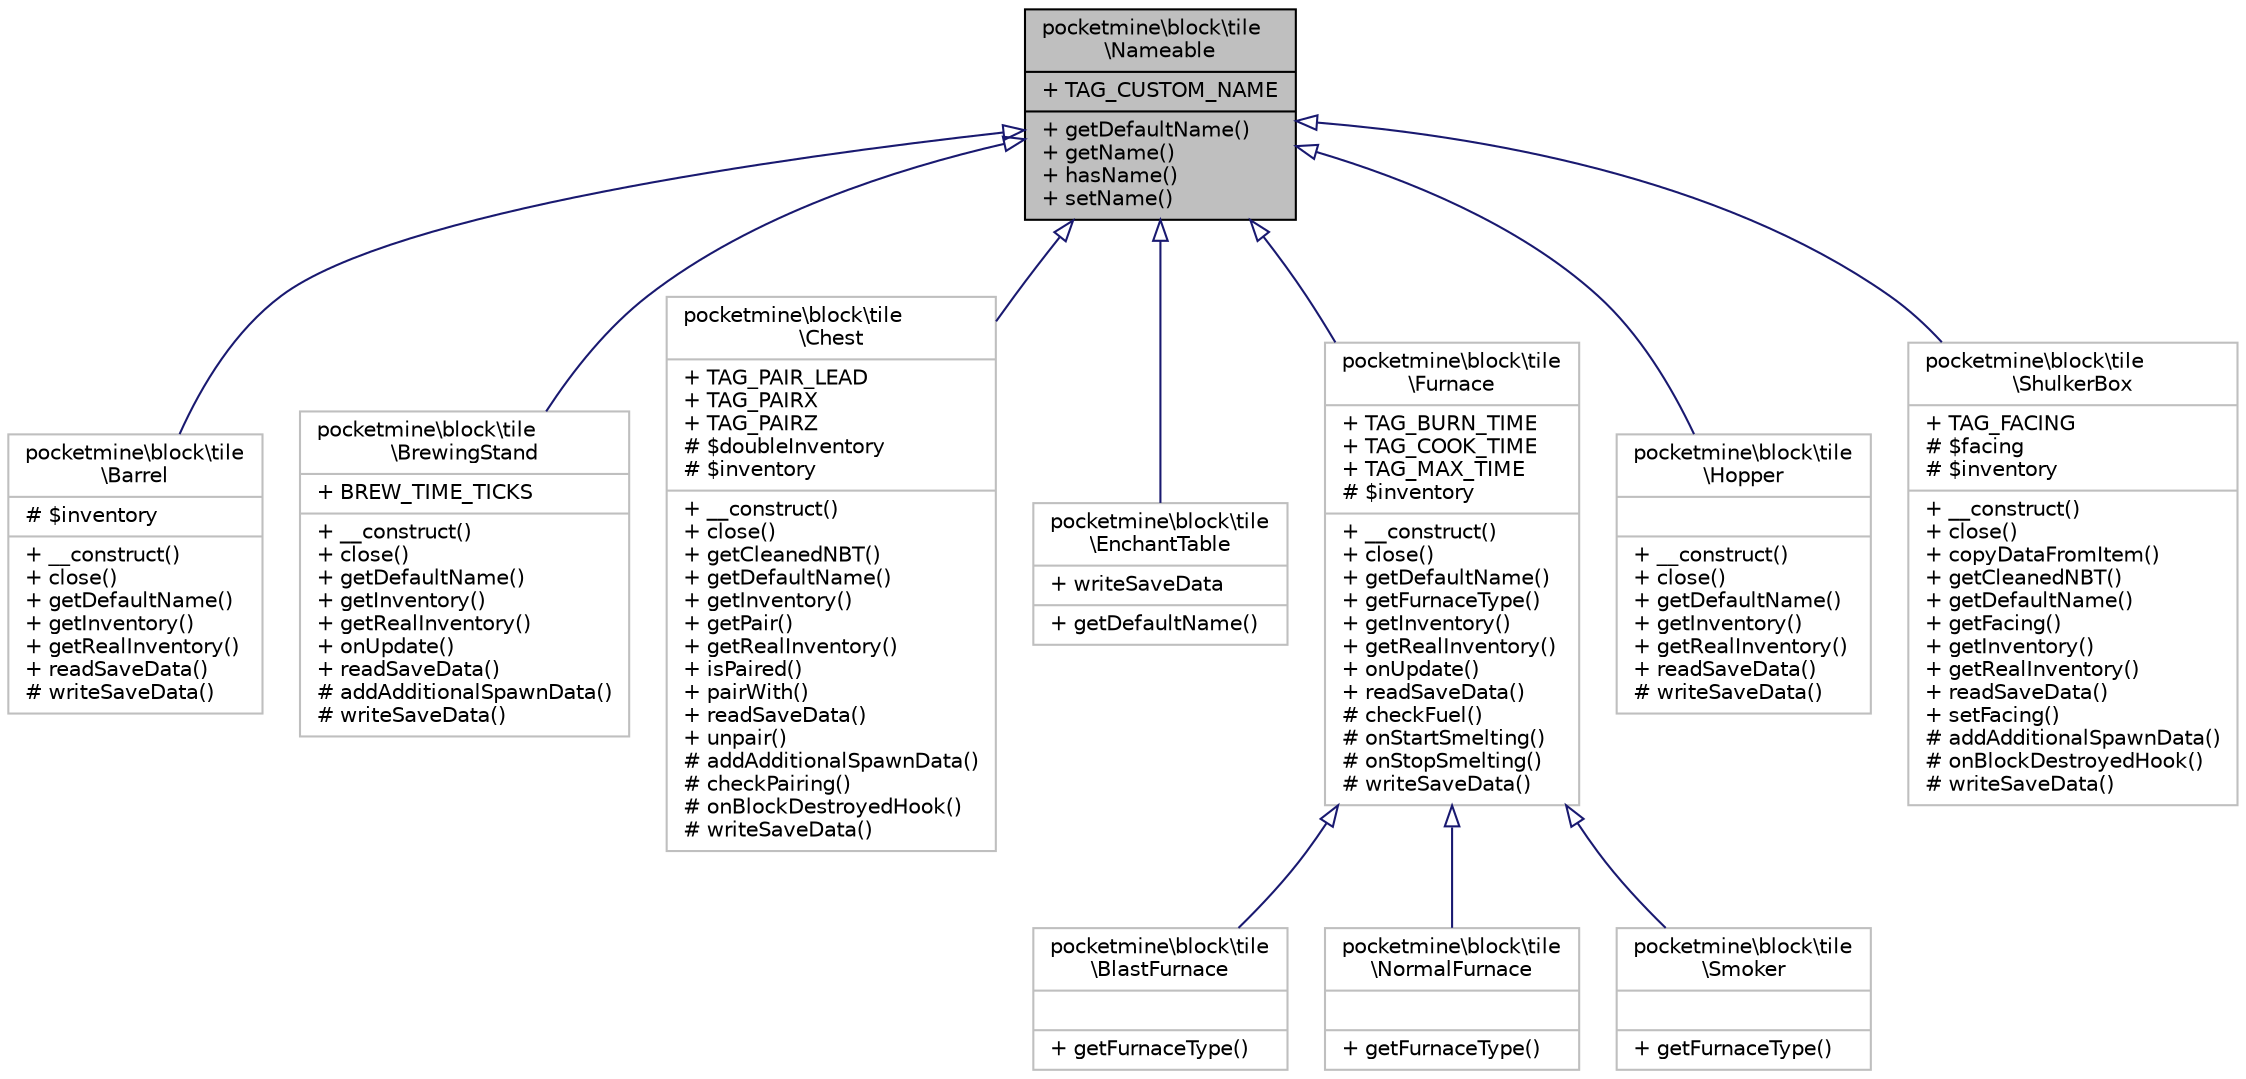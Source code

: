digraph "pocketmine\block\tile\Nameable"
{
 // INTERACTIVE_SVG=YES
 // LATEX_PDF_SIZE
  edge [fontname="Helvetica",fontsize="10",labelfontname="Helvetica",labelfontsize="10"];
  node [fontname="Helvetica",fontsize="10",shape=record];
  Node1 [label="{pocketmine\\block\\tile\l\\Nameable\n|+ TAG_CUSTOM_NAME\l|+ getDefaultName()\l+ getName()\l+ hasName()\l+ setName()\l}",height=0.2,width=0.4,color="black", fillcolor="grey75", style="filled", fontcolor="black",tooltip=" "];
  Node1 -> Node2 [dir="back",color="midnightblue",fontsize="10",style="solid",arrowtail="onormal",fontname="Helvetica"];
  Node2 [label="{pocketmine\\block\\tile\l\\Barrel\n|# $inventory\l|+ __construct()\l+ close()\l+ getDefaultName()\l+ getInventory()\l+ getRealInventory()\l+ readSaveData()\l# writeSaveData()\l}",height=0.2,width=0.4,color="grey75", fillcolor="white", style="filled",URL="$d4/dcc/classpocketmine_1_1block_1_1tile_1_1_barrel.html",tooltip=" "];
  Node1 -> Node3 [dir="back",color="midnightblue",fontsize="10",style="solid",arrowtail="onormal",fontname="Helvetica"];
  Node3 [label="{pocketmine\\block\\tile\l\\BrewingStand\n|+ BREW_TIME_TICKS\l|+ __construct()\l+ close()\l+ getDefaultName()\l+ getInventory()\l+ getRealInventory()\l+ onUpdate()\l+ readSaveData()\l# addAdditionalSpawnData()\l# writeSaveData()\l}",height=0.2,width=0.4,color="grey75", fillcolor="white", style="filled",URL="$d3/d41/classpocketmine_1_1block_1_1tile_1_1_brewing_stand.html",tooltip=" "];
  Node1 -> Node4 [dir="back",color="midnightblue",fontsize="10",style="solid",arrowtail="onormal",fontname="Helvetica"];
  Node4 [label="{pocketmine\\block\\tile\l\\Chest\n|+ TAG_PAIR_LEAD\l+ TAG_PAIRX\l+ TAG_PAIRZ\l# $doubleInventory\l# $inventory\l|+ __construct()\l+ close()\l+ getCleanedNBT()\l+ getDefaultName()\l+ getInventory()\l+ getPair()\l+ getRealInventory()\l+ isPaired()\l+ pairWith()\l+ readSaveData()\l+ unpair()\l# addAdditionalSpawnData()\l# checkPairing()\l# onBlockDestroyedHook()\l# writeSaveData()\l}",height=0.2,width=0.4,color="grey75", fillcolor="white", style="filled",URL="$d9/d64/classpocketmine_1_1block_1_1tile_1_1_chest.html",tooltip=" "];
  Node1 -> Node5 [dir="back",color="midnightblue",fontsize="10",style="solid",arrowtail="onormal",fontname="Helvetica"];
  Node5 [label="{pocketmine\\block\\tile\l\\EnchantTable\n|+ writeSaveData\l|+ getDefaultName()\l}",height=0.2,width=0.4,color="grey75", fillcolor="white", style="filled",URL="$df/d38/classpocketmine_1_1block_1_1tile_1_1_enchant_table.html",tooltip=" "];
  Node1 -> Node6 [dir="back",color="midnightblue",fontsize="10",style="solid",arrowtail="onormal",fontname="Helvetica"];
  Node6 [label="{pocketmine\\block\\tile\l\\Furnace\n|+ TAG_BURN_TIME\l+ TAG_COOK_TIME\l+ TAG_MAX_TIME\l# $inventory\l|+ __construct()\l+ close()\l+ getDefaultName()\l+ getFurnaceType()\l+ getInventory()\l+ getRealInventory()\l+ onUpdate()\l+ readSaveData()\l# checkFuel()\l# onStartSmelting()\l# onStopSmelting()\l# writeSaveData()\l}",height=0.2,width=0.4,color="grey75", fillcolor="white", style="filled",URL="$db/d1f/classpocketmine_1_1block_1_1tile_1_1_furnace.html",tooltip=" "];
  Node6 -> Node7 [dir="back",color="midnightblue",fontsize="10",style="solid",arrowtail="onormal",fontname="Helvetica"];
  Node7 [label="{pocketmine\\block\\tile\l\\BlastFurnace\n||+ getFurnaceType()\l}",height=0.2,width=0.4,color="grey75", fillcolor="white", style="filled",URL="$dc/dd8/classpocketmine_1_1block_1_1tile_1_1_blast_furnace.html",tooltip=" "];
  Node6 -> Node8 [dir="back",color="midnightblue",fontsize="10",style="solid",arrowtail="onormal",fontname="Helvetica"];
  Node8 [label="{pocketmine\\block\\tile\l\\NormalFurnace\n||+ getFurnaceType()\l}",height=0.2,width=0.4,color="grey75", fillcolor="white", style="filled",URL="$df/d73/classpocketmine_1_1block_1_1tile_1_1_normal_furnace.html",tooltip=" "];
  Node6 -> Node9 [dir="back",color="midnightblue",fontsize="10",style="solid",arrowtail="onormal",fontname="Helvetica"];
  Node9 [label="{pocketmine\\block\\tile\l\\Smoker\n||+ getFurnaceType()\l}",height=0.2,width=0.4,color="grey75", fillcolor="white", style="filled",URL="$db/d5c/classpocketmine_1_1block_1_1tile_1_1_smoker.html",tooltip=" "];
  Node1 -> Node10 [dir="back",color="midnightblue",fontsize="10",style="solid",arrowtail="onormal",fontname="Helvetica"];
  Node10 [label="{pocketmine\\block\\tile\l\\Hopper\n||+ __construct()\l+ close()\l+ getDefaultName()\l+ getInventory()\l+ getRealInventory()\l+ readSaveData()\l# writeSaveData()\l}",height=0.2,width=0.4,color="grey75", fillcolor="white", style="filled",URL="$d2/d1d/classpocketmine_1_1block_1_1tile_1_1_hopper.html",tooltip=" "];
  Node1 -> Node11 [dir="back",color="midnightblue",fontsize="10",style="solid",arrowtail="onormal",fontname="Helvetica"];
  Node11 [label="{pocketmine\\block\\tile\l\\ShulkerBox\n|+ TAG_FACING\l# $facing\l# $inventory\l|+ __construct()\l+ close()\l+ copyDataFromItem()\l+ getCleanedNBT()\l+ getDefaultName()\l+ getFacing()\l+ getInventory()\l+ getRealInventory()\l+ readSaveData()\l+ setFacing()\l# addAdditionalSpawnData()\l# onBlockDestroyedHook()\l# writeSaveData()\l}",height=0.2,width=0.4,color="grey75", fillcolor="white", style="filled",URL="$dd/dd0/classpocketmine_1_1block_1_1tile_1_1_shulker_box.html",tooltip=" "];
}

